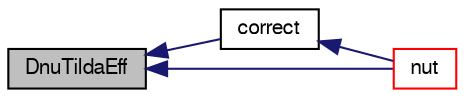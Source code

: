 digraph "DnuTildaEff"
{
  bgcolor="transparent";
  edge [fontname="FreeSans",fontsize="10",labelfontname="FreeSans",labelfontsize="10"];
  node [fontname="FreeSans",fontsize="10",shape=record];
  rankdir="LR";
  Node1283 [label="DnuTildaEff",height=0.2,width=0.4,color="black", fillcolor="grey75", style="filled", fontcolor="black"];
  Node1283 -> Node1284 [dir="back",color="midnightblue",fontsize="10",style="solid",fontname="FreeSans"];
  Node1284 [label="correct",height=0.2,width=0.4,color="black",URL="$a31086.html#a3ae44b28050c3aa494c1d8e18cf618c1",tooltip="Solve the turbulence equations and correct the turbulence viscosity. "];
  Node1284 -> Node1285 [dir="back",color="midnightblue",fontsize="10",style="solid",fontname="FreeSans"];
  Node1285 [label="nut",height=0.2,width=0.4,color="red",URL="$a31086.html#a1f9ef455ae1ef56fcb9c8f8838c6aee2",tooltip="Return the turbulence viscosity. "];
  Node1283 -> Node1285 [dir="back",color="midnightblue",fontsize="10",style="solid",fontname="FreeSans"];
}
